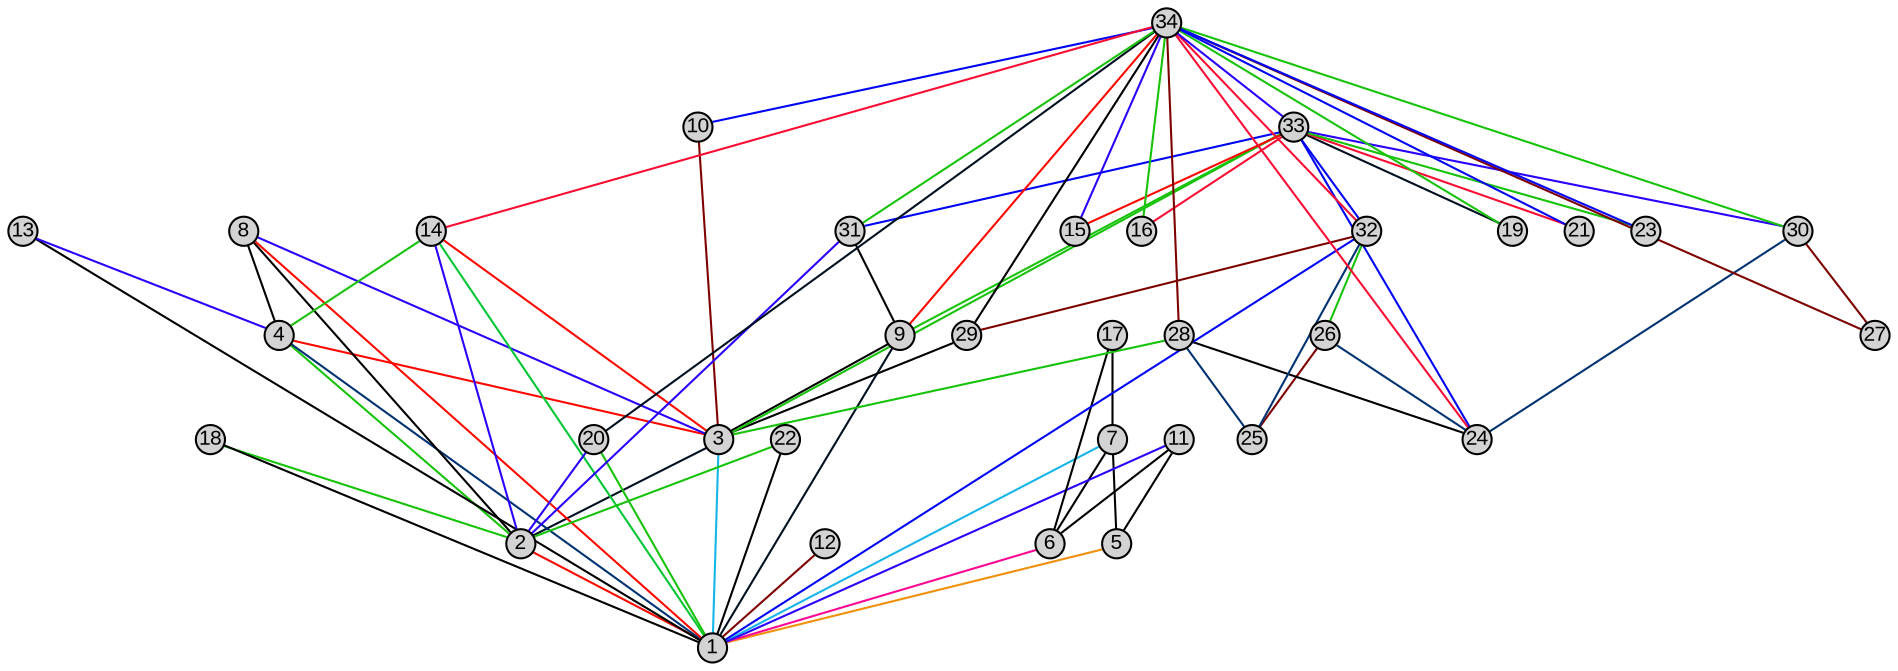 graph G {
	graph [K=1,
		bb="0,0,436.87,217.32",
		outputorder=edgesfirst,
		splines=line
	];
	node [fixedsize=true,
		fontname=Arial,
		fontsize=10,
		label="\N",
		shape=circle,
		style=filled
	];
	edge [arrowhead=none,
		penwidth=1
	];
	2	[height=0.19444,
		pos="208.27,136.74",
		width=0.19444];
	1	[height=0.19444,
		pos="164.11,110.71",
		width=0.19444];
	2 -- 1	[color="#fc0800"];
	3	[height=0.19444,
		pos="258.98,119.05",
		width=0.19444];
	3 -- 2	[color="#000f20"];
	3 -- 1	[color="#16b5ea"];
	4	[height=0.19444,
		pos="181.51,140.94",
		width=0.19444];
	4 -- 2	[color="#17c30a"];
	4 -- 1	[color="#003272"];
	4 -- 3	[color="#fc0800"];
	5	[height=0.19444,
		pos="87.531,95.613",
		width=0.19444];
	5 -- 1	[color="#f3900b"];
	6	[height=0.19444,
		pos="54.791,91.192",
		width=0.19444];
	6 -- 1	[color="#fb0794"];
	7	[height=0.19444,
		pos="67.938,64.789",
		width=0.19444];
	7 -- 1	[color="#16b5ea"];
	7 -- 5	[color="#000000"];
	7 -- 6	[color="#000000"];
	8	[height=0.19444,
		pos="191.57,99.981",
		width=0.19444];
	8 -- 2	[color="#000000"];
	8 -- 1	[color="#fc0800"];
	8 -- 3	[color="#2b00fc"];
	8 -- 4	[color="#000000"];
	9	[height=0.19444,
		pos="272.23,84.961",
		width=0.19444];
	9 -- 1	[color="#000f20"];
	9 -- 3	[color="#000000"];
	10	[height=0.19444,
		pos="296.82,46.664",
		width=0.19444];
	10 -- 3	[color="#7d0100"];
	11	[height=0.19444,
		pos="71.66,126.35",
		width=0.19444];
	11 -- 1	[color="#2b00fc"];
	11 -- 5	[color="#000000"];
	11 -- 6	[color="#000000"];
	12	[height=0.19444,
		pos="119.23,31.78",
		width=0.19444];
	12 -- 1	[color="#7d0100"];
	13	[height=0.19444,
		pos="113.71,159.94",
		width=0.19444];
	13 -- 1	[color="#000000"];
	13 -- 4	[color="#2b00fc"];
	14	[height=0.19444,
		pos="234.89,117.04",
		width=0.19444];
	14 -- 2	[color="#2b00fc"];
	14 -- 1	[color="#00c634"];
	14 -- 3	[color="#fc0800"];
	14 -- 4	[color="#17c30a"];
	17	[height=0.19444,
		pos="7,53.953",
		width=0.19444];
	17 -- 6	[color="#000000"];
	17 -- 7	[color="#000000"];
	18	[height=0.19444,
		pos="143.47,170.23",
		width=0.19444];
	18 -- 2	[color="#17c30a"];
	18 -- 1	[color="#000000"];
	20	[height=0.19444,
		pos="236.7,78.835",
		width=0.19444];
	20 -- 2	[color="#2b00fc"];
	20 -- 1	[color="#17c30a"];
	22	[height=0.19444,
		pos="165.08,189.45",
		width=0.19444];
	22 -- 2	[color="#17c30a"];
	22 -- 1	[color="#000000"];
	26	[height=0.19444,
		pos="366.7,171.77",
		width=0.19444];
	24	[height=0.19444,
		pos="381.86,121.9",
		width=0.19444];
	26 -- 24	[color="#003272"];
	25	[height=0.19444,
		pos="347.62,210.32",
		width=0.19444];
	26 -- 25	[color="#7d0100"];
	28	[height=0.19444,
		pos="337.61,154.46",
		width=0.19444];
	28 -- 3	[color="#17c30a"];
	28 -- 24	[color="#000000"];
	28 -- 25	[color="#003272"];
	29	[height=0.19444,
		pos="305.69,167.17",
		width=0.19444];
	29 -- 3	[color="#000000"];
	30	[height=0.19444,
		pos="382.06,54.67",
		width=0.19444];
	30 -- 24	[color="#003272"];
	27	[height=0.19444,
		pos="382.03,7",
		width=0.19444];
	30 -- 27	[color="#7d0100"];
	31	[height=0.19444,
		pos="294.28,104.25",
		width=0.19444];
	31 -- 2	[color="#2b00fc"];
	31 -- 9	[color="#000000"];
	32	[height=0.19444,
		pos="294.97,146.05",
		width=0.19444];
	32 -- 1	[color="#0104f4"];
	32 -- 26	[color="#17c30a"];
	32 -- 25	[color="#003272"];
	32 -- 29	[color="#7d0100"];
	33	[height=0.19444,
		pos="358.49,98.825",
		width=0.19444];
	33 -- 3	[color="#17c30a"];
	33 -- 9	[color="#17c30a"];
	33 -- 24	[color="#0104f4"];
	33 -- 30	[color="#2b00fc"];
	33 -- 31	[color="#0104f4"];
	33 -- 32	[color="#0104f4"];
	15	[height=0.19444,
		pos="413.16,97.708",
		width=0.19444];
	33 -- 15	[color="#fc0800"];
	16	[height=0.19444,
		pos="411.3,141.54",
		width=0.19444];
	33 -- 16	[color="#fa0d34"];
	19	[height=0.19444,
		pos="429.87,114.57",
		width=0.19444];
	33 -- 19	[color="#000f20"];
	21	[height=0.19444,
		pos="422.91,74.826",
		width=0.19444];
	33 -- 21	[color="#fa0d34"];
	23	[height=0.19444,
		pos="405.25,41.362",
		width=0.19444];
	33 -- 23	[color="#17c30a"];
	34	[height=0.19444,
		pos="341.76,92.651",
		width=0.19444];
	34 -- 9	[color="#fc0800"];
	34 -- 10	[color="#0104f4"];
	34 -- 14	[color="#fa0d34"];
	34 -- 20	[color="#000f20"];
	34 -- 24	[color="#fa0d34"];
	34 -- 28	[color="#7d0100"];
	34 -- 29	[color="#000000"];
	34 -- 30	[color="#17c30a"];
	34 -- 27	[color="#7d0100"];
	34 -- 31	[color="#17c30a"];
	34 -- 32	[color="#fa0d34"];
	34 -- 33	[color="#2b00fc"];
	34 -- 15	[color="#2b00fc"];
	34 -- 16	[color="#17c30a"];
	34 -- 19	[color="#17c30a"];
	34 -- 21	[color="#0104f4"];
	34 -- 23	[color="#0104f4"];
}
